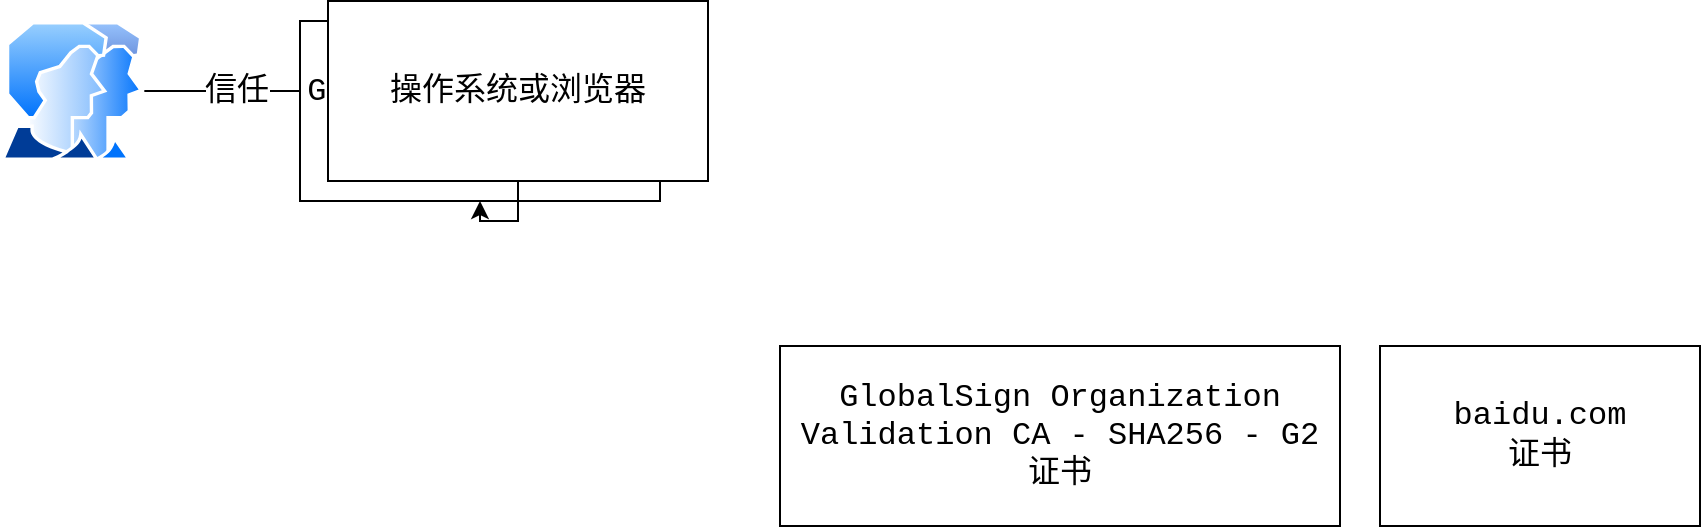 <mxfile version="14.1.8" type="github">
  <diagram id="bM3EU00oTMl0SbXYrOo0" name="第 1 页">
    <mxGraphModel dx="870" dy="721" grid="1" gridSize="10" guides="1" tooltips="1" connect="1" arrows="1" fold="1" page="1" pageScale="1" pageWidth="827" pageHeight="1169" math="0" shadow="0">
      <root>
        <mxCell id="0" />
        <mxCell id="1" parent="0" />
        <mxCell id="ll1gwIRUE-XBc6geLJzs-6" value="信任" style="edgeStyle=orthogonalEdgeStyle;rounded=0;orthogonalLoop=1;jettySize=auto;html=1;fontFamily=Courier New;fontSize=16;" edge="1" parent="1" source="ll1gwIRUE-XBc6geLJzs-1" target="ll1gwIRUE-XBc6geLJzs-5">
          <mxGeometry relative="1" as="geometry" />
        </mxCell>
        <mxCell id="ll1gwIRUE-XBc6geLJzs-1" value="" style="aspect=fixed;perimeter=ellipsePerimeter;html=1;align=center;shadow=0;dashed=0;spacingTop=3;image;image=img/lib/active_directory/user_accounts.svg;fontSize=16;" vertex="1" parent="1">
          <mxGeometry x="60" y="157.5" width="72.16" height="70" as="geometry" />
        </mxCell>
        <mxCell id="ll1gwIRUE-XBc6geLJzs-2" value="GlobalSign Root CA&lt;br style=&quot;font-size: 16px;&quot;&gt;证书" style="rounded=0;whiteSpace=wrap;html=1;fontFamily=Courier New;fontSize=16;" vertex="1" parent="1">
          <mxGeometry x="210" y="157.5" width="180" height="90" as="geometry" />
        </mxCell>
        <mxCell id="ll1gwIRUE-XBc6geLJzs-3" value="GlobalSign Organization Validation CA - SHA256 - G2&lt;br style=&quot;font-size: 16px;&quot;&gt;证书" style="rounded=0;whiteSpace=wrap;html=1;fontFamily=Courier New;fontSize=16;" vertex="1" parent="1">
          <mxGeometry x="450" y="320" width="280" height="90" as="geometry" />
        </mxCell>
        <mxCell id="ll1gwIRUE-XBc6geLJzs-4" value="baidu.com&lt;br style=&quot;font-size: 16px;&quot;&gt;证书" style="rounded=0;whiteSpace=wrap;html=1;fontFamily=Courier New;fontSize=16;" vertex="1" parent="1">
          <mxGeometry x="750" y="320" width="160" height="90" as="geometry" />
        </mxCell>
        <mxCell id="ll1gwIRUE-XBc6geLJzs-7" style="edgeStyle=orthogonalEdgeStyle;rounded=0;orthogonalLoop=1;jettySize=auto;html=1;fontFamily=Courier New;fontSize=16;" edge="1" parent="1" source="ll1gwIRUE-XBc6geLJzs-5" target="ll1gwIRUE-XBc6geLJzs-2">
          <mxGeometry relative="1" as="geometry" />
        </mxCell>
        <mxCell id="ll1gwIRUE-XBc6geLJzs-5" value="操作系统或浏览器" style="rounded=0;whiteSpace=wrap;html=1;fontFamily=Courier New;fontSize=16;" vertex="1" parent="1">
          <mxGeometry x="224" y="147.5" width="190" height="90" as="geometry" />
        </mxCell>
      </root>
    </mxGraphModel>
  </diagram>
</mxfile>
